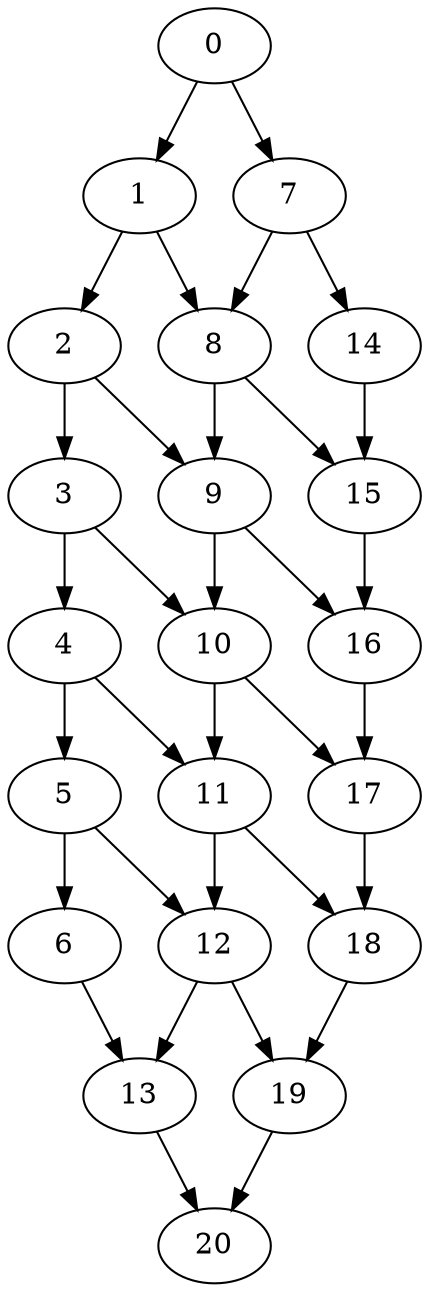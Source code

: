 digraph "Pipeline_Nodes_21_CCR_0.10_WeightType_Random#1" {
	graph ["Duplicate states"=0,
		GraphType=Pipeline,
		"Max states in OPEN"=0,
		Modes="120000ms; topo-ordered tasks, ; Pruning: task equivalence, fixed order ready list, ; F-value: ; Optimisation: best schedule length (\
SL) optimisation on equal, ",
		NumberOfTasks=21,
		"Pruned using list schedule length"=1,
		"States removed from OPEN"=0,
		TargetSystem="Homogeneous-4",
		"Time to schedule (ms)"=115,
		"Total idle time"=464,
		"Total schedule length"=1192,
		"Total sequential time"=2201,
		"Total states created"=2
	];
	0	["Finish time"=37,
		Processor=0,
		"Start time"=0,
		Weight=37];
	1	["Finish time"=202,
		Processor=0,
		"Start time"=37,
		Weight=165];
	0 -> 1	[Weight=7];
	7	["Finish time"=175,
		Processor=1,
		"Start time"=47,
		Weight=128];
	0 -> 7	[Weight=10];
	2	["Finish time"=312,
		Processor=0,
		"Start time"=202,
		Weight=110];
	1 -> 2	[Weight=9];
	8	["Finish time"=267,
		Processor=1,
		"Start time"=212,
		Weight=55];
	1 -> 8	[Weight=10];
	7 -> 8	[Weight=2];
	14	["Finish time"=277,
		Processor=2,
		"Start time"=185,
		Weight=92];
	7 -> 14	[Weight=10];
	9	["Finish time"=495,
		Processor=0,
		"Start time"=312,
		Weight=183];
	2 -> 9	[Weight=6];
	3	["Finish time"=410,
		Processor=1,
		"Start time"=318,
		Weight=92];
	2 -> 3	[Weight=6];
	8 -> 9	[Weight=6];
	15	["Finish time"=369,
		Processor=2,
		"Start time"=277,
		Weight=92];
	8 -> 15	[Weight=8];
	14 -> 15	[Weight=10];
	16	["Finish time"=623,
		Processor=0,
		"Start time"=495,
		Weight=128];
	9 -> 16	[Weight=7];
	10	["Finish time"=614,
		Processor=1,
		"Start time"=504,
		Weight=110];
	9 -> 10	[Weight=9];
	15 -> 16	[Weight=3];
	3 -> 10	[Weight=9];
	4	["Finish time"=490,
		Processor=2,
		"Start time"=417,
		Weight=73];
	3 -> 4	[Weight=7];
	17	["Finish time"=788,
		Processor=0,
		"Start time"=623,
		Weight=165];
	16 -> 17	[Weight=2];
	10 -> 17	[Weight=9];
	11	["Finish time"=669,
		Processor=1,
		"Start time"=614,
		Weight=55];
	10 -> 11	[Weight=8];
	18	["Finish time"=880,
		Processor=0,
		"Start time"=788,
		Weight=92];
	17 -> 18	[Weight=7];
	4 -> 11	[Weight=3];
	5	["Finish time"=545,
		Processor=2,
		"Start time"=490,
		Weight=55];
	4 -> 5	[Weight=4];
	11 -> 18	[Weight=3];
	12	["Finish time"=706,
		Processor=1,
		"Start time"=669,
		Weight=37];
	11 -> 12	[Weight=10];
	6	["Finish time"=710,
		Processor=2,
		"Start time"=545,
		Weight=165];
	5 -> 6	[Weight=3];
	5 -> 12	[Weight=8];
	19	["Finish time"=1045,
		Processor=0,
		"Start time"=880,
		Weight=165];
	18 -> 19	[Weight=3];
	13	["Finish time"=767,
		Processor=2,
		"Start time"=712,
		Weight=55];
	6 -> 13	[Weight=10];
	12 -> 19	[Weight=9];
	12 -> 13	[Weight=6];
	20	["Finish time"=1192,
		Processor=0,
		"Start time"=1045,
		Weight=147];
	19 -> 20	[Weight=8];
	13 -> 20	[Weight=8];
}
